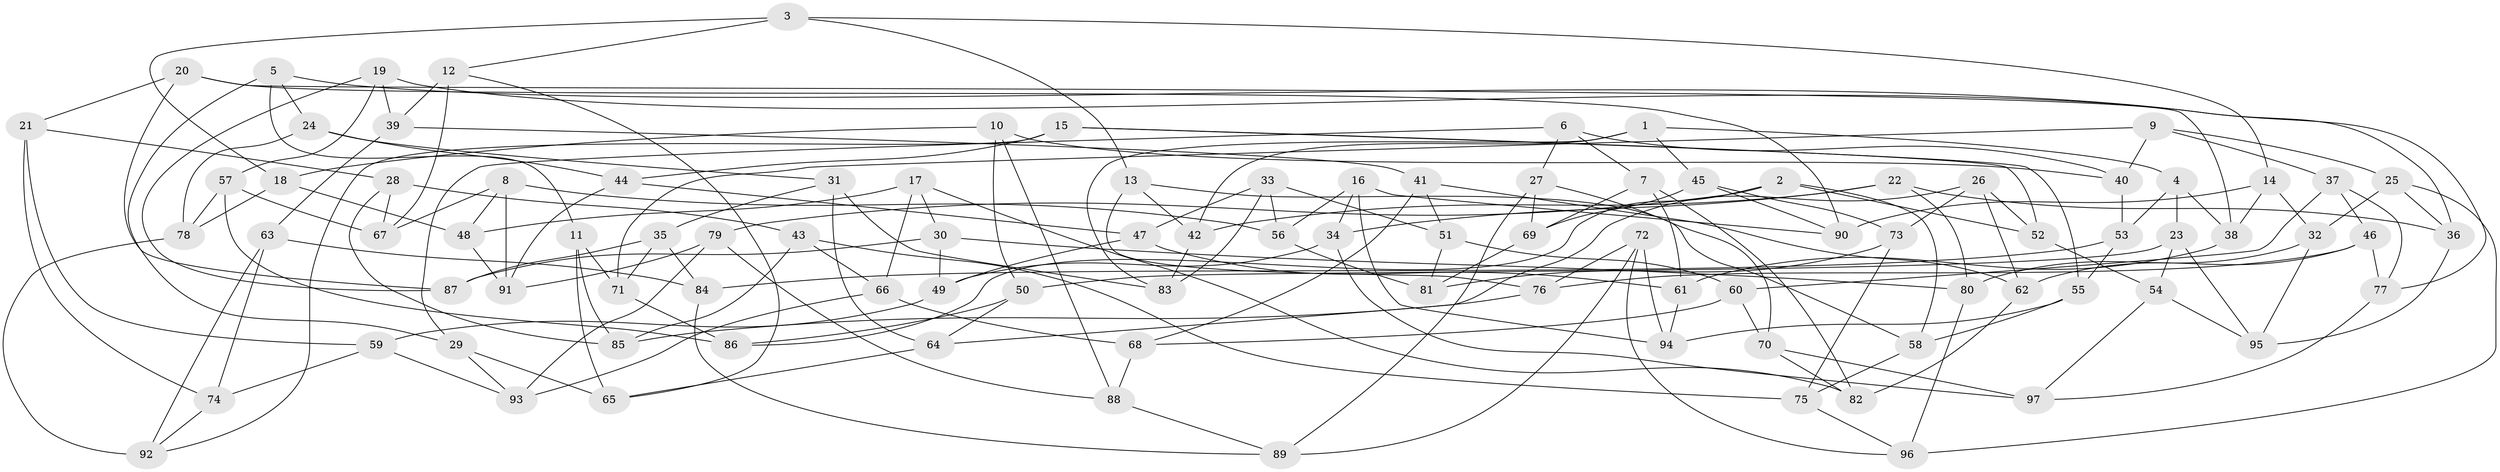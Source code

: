// Generated by graph-tools (version 1.1) at 2025/11/02/27/25 16:11:50]
// undirected, 97 vertices, 194 edges
graph export_dot {
graph [start="1"]
  node [color=gray90,style=filled];
  1;
  2;
  3;
  4;
  5;
  6;
  7;
  8;
  9;
  10;
  11;
  12;
  13;
  14;
  15;
  16;
  17;
  18;
  19;
  20;
  21;
  22;
  23;
  24;
  25;
  26;
  27;
  28;
  29;
  30;
  31;
  32;
  33;
  34;
  35;
  36;
  37;
  38;
  39;
  40;
  41;
  42;
  43;
  44;
  45;
  46;
  47;
  48;
  49;
  50;
  51;
  52;
  53;
  54;
  55;
  56;
  57;
  58;
  59;
  60;
  61;
  62;
  63;
  64;
  65;
  66;
  67;
  68;
  69;
  70;
  71;
  72;
  73;
  74;
  75;
  76;
  77;
  78;
  79;
  80;
  81;
  82;
  83;
  84;
  85;
  86;
  87;
  88;
  89;
  90;
  91;
  92;
  93;
  94;
  95;
  96;
  97;
  1 -- 42;
  1 -- 4;
  1 -- 83;
  1 -- 45;
  2 -- 58;
  2 -- 86;
  2 -- 52;
  2 -- 79;
  3 -- 18;
  3 -- 12;
  3 -- 14;
  3 -- 13;
  4 -- 53;
  4 -- 38;
  4 -- 23;
  5 -- 24;
  5 -- 77;
  5 -- 29;
  5 -- 11;
  6 -- 29;
  6 -- 27;
  6 -- 7;
  6 -- 40;
  7 -- 61;
  7 -- 69;
  7 -- 82;
  8 -- 91;
  8 -- 48;
  8 -- 56;
  8 -- 67;
  9 -- 40;
  9 -- 71;
  9 -- 25;
  9 -- 37;
  10 -- 18;
  10 -- 88;
  10 -- 50;
  10 -- 40;
  11 -- 71;
  11 -- 85;
  11 -- 65;
  12 -- 67;
  12 -- 39;
  12 -- 65;
  13 -- 76;
  13 -- 58;
  13 -- 42;
  14 -- 32;
  14 -- 90;
  14 -- 38;
  15 -- 44;
  15 -- 52;
  15 -- 92;
  15 -- 55;
  16 -- 56;
  16 -- 90;
  16 -- 94;
  16 -- 34;
  17 -- 30;
  17 -- 82;
  17 -- 48;
  17 -- 66;
  18 -- 78;
  18 -- 48;
  19 -- 57;
  19 -- 39;
  19 -- 36;
  19 -- 87;
  20 -- 38;
  20 -- 87;
  20 -- 21;
  20 -- 90;
  21 -- 59;
  21 -- 28;
  21 -- 74;
  22 -- 34;
  22 -- 80;
  22 -- 36;
  22 -- 42;
  23 -- 50;
  23 -- 95;
  23 -- 54;
  24 -- 31;
  24 -- 44;
  24 -- 78;
  25 -- 96;
  25 -- 32;
  25 -- 36;
  26 -- 73;
  26 -- 62;
  26 -- 64;
  26 -- 52;
  27 -- 89;
  27 -- 69;
  27 -- 70;
  28 -- 85;
  28 -- 67;
  28 -- 43;
  29 -- 93;
  29 -- 65;
  30 -- 80;
  30 -- 87;
  30 -- 49;
  31 -- 83;
  31 -- 64;
  31 -- 35;
  32 -- 95;
  32 -- 80;
  33 -- 56;
  33 -- 47;
  33 -- 83;
  33 -- 51;
  34 -- 97;
  34 -- 49;
  35 -- 71;
  35 -- 87;
  35 -- 84;
  36 -- 95;
  37 -- 60;
  37 -- 46;
  37 -- 77;
  38 -- 61;
  39 -- 63;
  39 -- 41;
  40 -- 53;
  41 -- 62;
  41 -- 51;
  41 -- 68;
  42 -- 83;
  43 -- 66;
  43 -- 75;
  43 -- 85;
  44 -- 91;
  44 -- 47;
  45 -- 69;
  45 -- 90;
  45 -- 73;
  46 -- 76;
  46 -- 77;
  46 -- 62;
  47 -- 49;
  47 -- 61;
  48 -- 91;
  49 -- 59;
  50 -- 64;
  50 -- 86;
  51 -- 60;
  51 -- 81;
  52 -- 54;
  53 -- 55;
  53 -- 84;
  54 -- 95;
  54 -- 97;
  55 -- 94;
  55 -- 58;
  56 -- 81;
  57 -- 78;
  57 -- 86;
  57 -- 67;
  58 -- 75;
  59 -- 74;
  59 -- 93;
  60 -- 70;
  60 -- 68;
  61 -- 94;
  62 -- 82;
  63 -- 74;
  63 -- 84;
  63 -- 92;
  64 -- 65;
  66 -- 68;
  66 -- 93;
  68 -- 88;
  69 -- 81;
  70 -- 82;
  70 -- 97;
  71 -- 86;
  72 -- 94;
  72 -- 89;
  72 -- 96;
  72 -- 76;
  73 -- 75;
  73 -- 81;
  74 -- 92;
  75 -- 96;
  76 -- 85;
  77 -- 97;
  78 -- 92;
  79 -- 93;
  79 -- 88;
  79 -- 91;
  80 -- 96;
  84 -- 89;
  88 -- 89;
}
